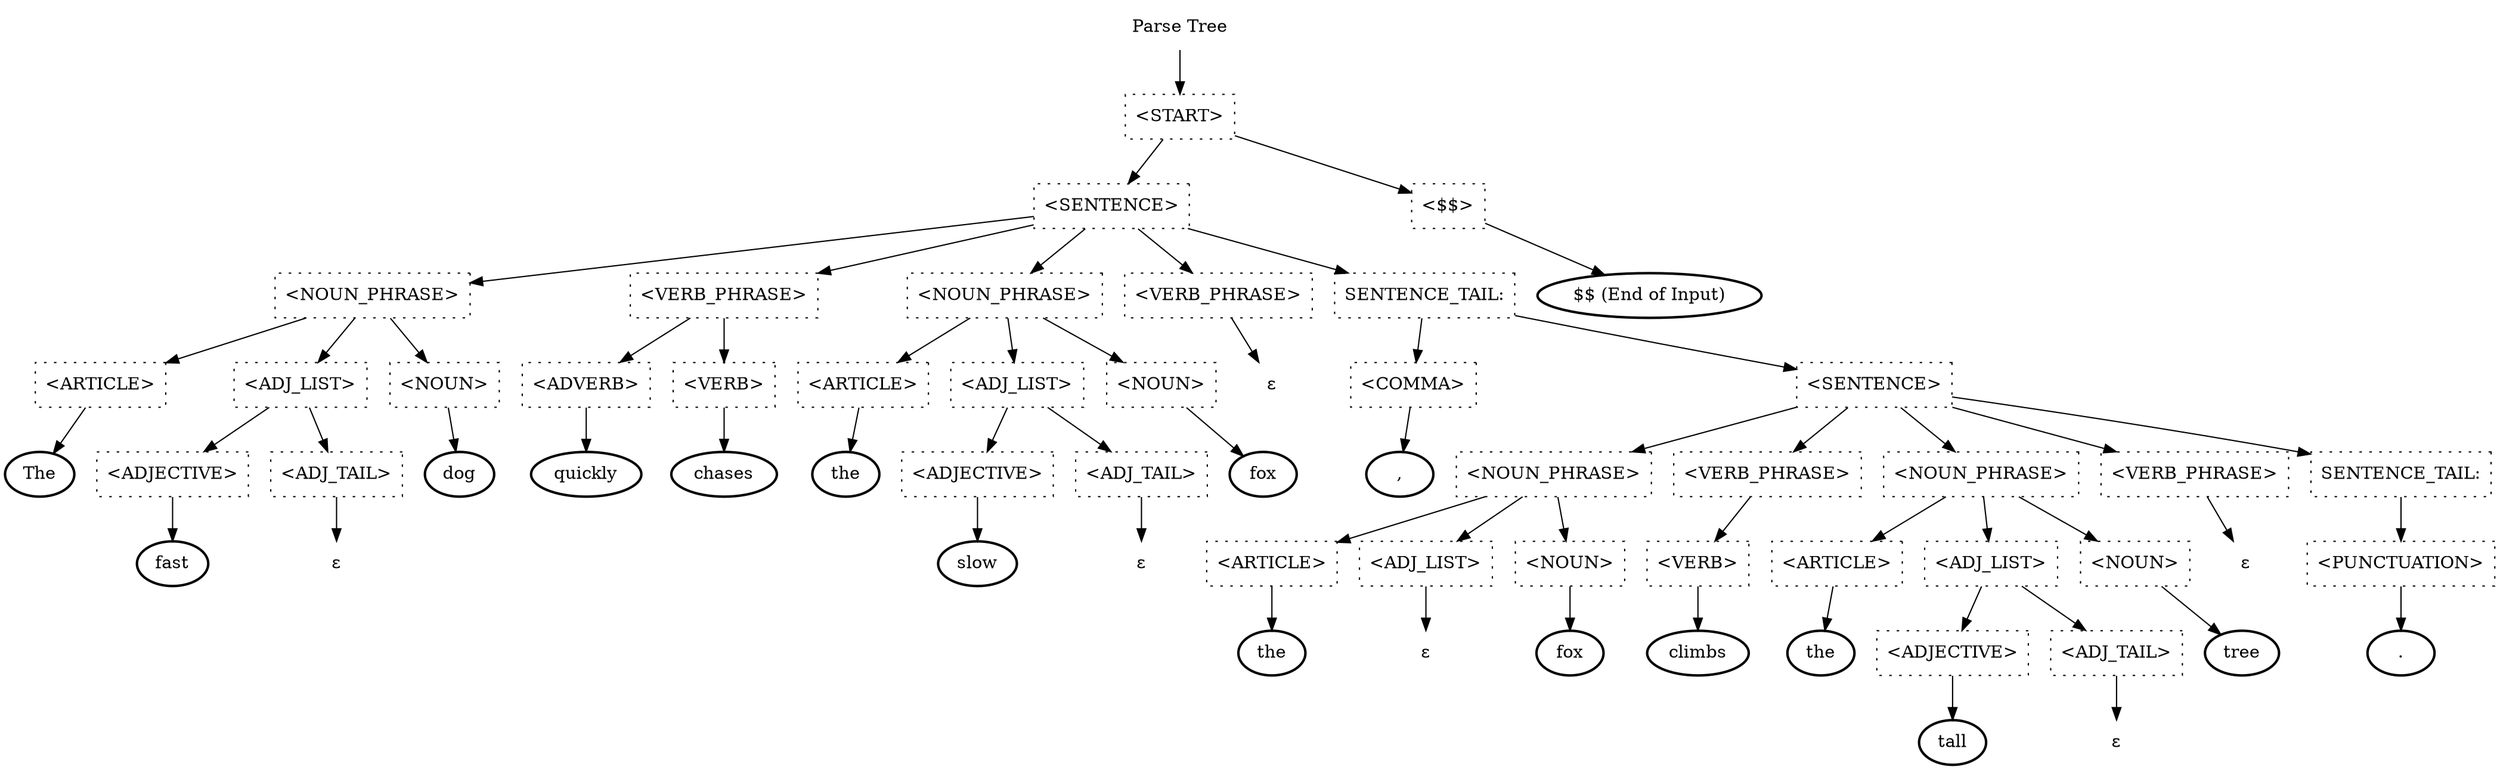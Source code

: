 digraph ParseTree {
	0 [label="Parse Tree", shape=plaintext];
	0 -> {1 [label="<START>", shape=rect, style=dotted]};
	1 -> {2 [label="<SENTENCE>", shape=rect, style=dotted]};
	2 -> {3 [label="<NOUN_PHRASE>", shape=rect, style=dotted]};
	3 -> {4 [label="<ARTICLE>", shape=rect, style=dotted]};
	4 -> {5 [label="The", shape=oval, style=bold]};
	3 -> {6 [label="<ADJ_LIST>", shape=rect, style=dotted]};
	6 -> {7 [label="<ADJECTIVE>", shape=rect, style=dotted]};
	7 -> {8 [label="fast", shape=oval, style=bold]};
	6 -> {9 [label="<ADJ_TAIL>", shape=rect, style=dotted]};
	9 -> {10 [label="&epsilon;", shape=plaintext]};
	3 -> {11 [label="<NOUN>", shape=rect, style=dotted]};
	11 -> {12 [label="dog", shape=oval, style=bold]};
	2 -> {13 [label="<VERB_PHRASE>", shape=rect, style=dotted]};
	13 -> {14 [label="<ADVERB>", shape=rect, style=dotted]};
	14 -> {15 [label="quickly", shape=oval, style=bold]};
	13 -> {16 [label="<VERB>", shape=rect, style=dotted]};
	16 -> {17 [label="chases", shape=oval, style=bold]};
	2 -> {18 [label="<NOUN_PHRASE>", shape=rect, style=dotted]};
	18 -> {19 [label="<ARTICLE>", shape=rect, style=dotted]};
	19 -> {20 [label="the", shape=oval, style=bold]};
	18 -> {21 [label="<ADJ_LIST>", shape=rect, style=dotted]};
	21 -> {22 [label="<ADJECTIVE>", shape=rect, style=dotted]};
	22 -> {23 [label="slow", shape=oval, style=bold]};
	21 -> {24 [label="<ADJ_TAIL>", shape=rect, style=dotted]};
	24 -> {25 [label="&epsilon;", shape=plaintext]};
	18 -> {26 [label="<NOUN>", shape=rect, style=dotted]};
	26 -> {27 [label="fox", shape=oval, style=bold]};
	2 -> {28 [label="<VERB_PHRASE>", shape=rect, style=dotted]};
	28 -> {29 [label="&epsilon;", shape=plaintext]};
	2 -> {30 [label="SENTENCE_TAIL:", shape=rect, style=dotted]};
	30 -> {31 [label="<COMMA>", shape=rect, style=dotted]};
	31 -> {32 [label=",", shape=oval, style=bold]};
	30 -> {33 [label="<SENTENCE>", shape=rect, style=dotted]};
	33 -> {34 [label="<NOUN_PHRASE>", shape=rect, style=dotted]};
	34 -> {35 [label="<ARTICLE>", shape=rect, style=dotted]};
	35 -> {36 [label="the", shape=oval, style=bold]};
	34 -> {37 [label="<ADJ_LIST>", shape=rect, style=dotted]};
	37 -> {38 [label="&epsilon;", shape=plaintext]};
	34 -> {39 [label="<NOUN>", shape=rect, style=dotted]};
	39 -> {40 [label="fox", shape=oval, style=bold]};
	33 -> {41 [label="<VERB_PHRASE>", shape=rect, style=dotted]};
	41 -> {42 [label="<VERB>", shape=rect, style=dotted]};
	42 -> {43 [label="climbs", shape=oval, style=bold]};
	33 -> {44 [label="<NOUN_PHRASE>", shape=rect, style=dotted]};
	44 -> {45 [label="<ARTICLE>", shape=rect, style=dotted]};
	45 -> {46 [label="the", shape=oval, style=bold]};
	44 -> {47 [label="<ADJ_LIST>", shape=rect, style=dotted]};
	47 -> {48 [label="<ADJECTIVE>", shape=rect, style=dotted]};
	48 -> {49 [label="tall", shape=oval, style=bold]};
	47 -> {50 [label="<ADJ_TAIL>", shape=rect, style=dotted]};
	50 -> {51 [label="&epsilon;", shape=plaintext]};
	44 -> {52 [label="<NOUN>", shape=rect, style=dotted]};
	52 -> {53 [label="tree", shape=oval, style=bold]};
	33 -> {54 [label="<VERB_PHRASE>", shape=rect, style=dotted]};
	54 -> {55 [label="&epsilon;", shape=plaintext]};
	33 -> {56 [label="SENTENCE_TAIL:", shape=rect, style=dotted]};
	56 -> {57 [label="<PUNCTUATION>", shape=rect, style=dotted]};
	57 -> {58 [label=".", shape=oval, style=bold]};
	1 -> {59 [label="<$$>", shape=rect, style=dotted]};
	59 -> {60 [label="$$ (End of Input)", shape=oval, style=bold]};
}
